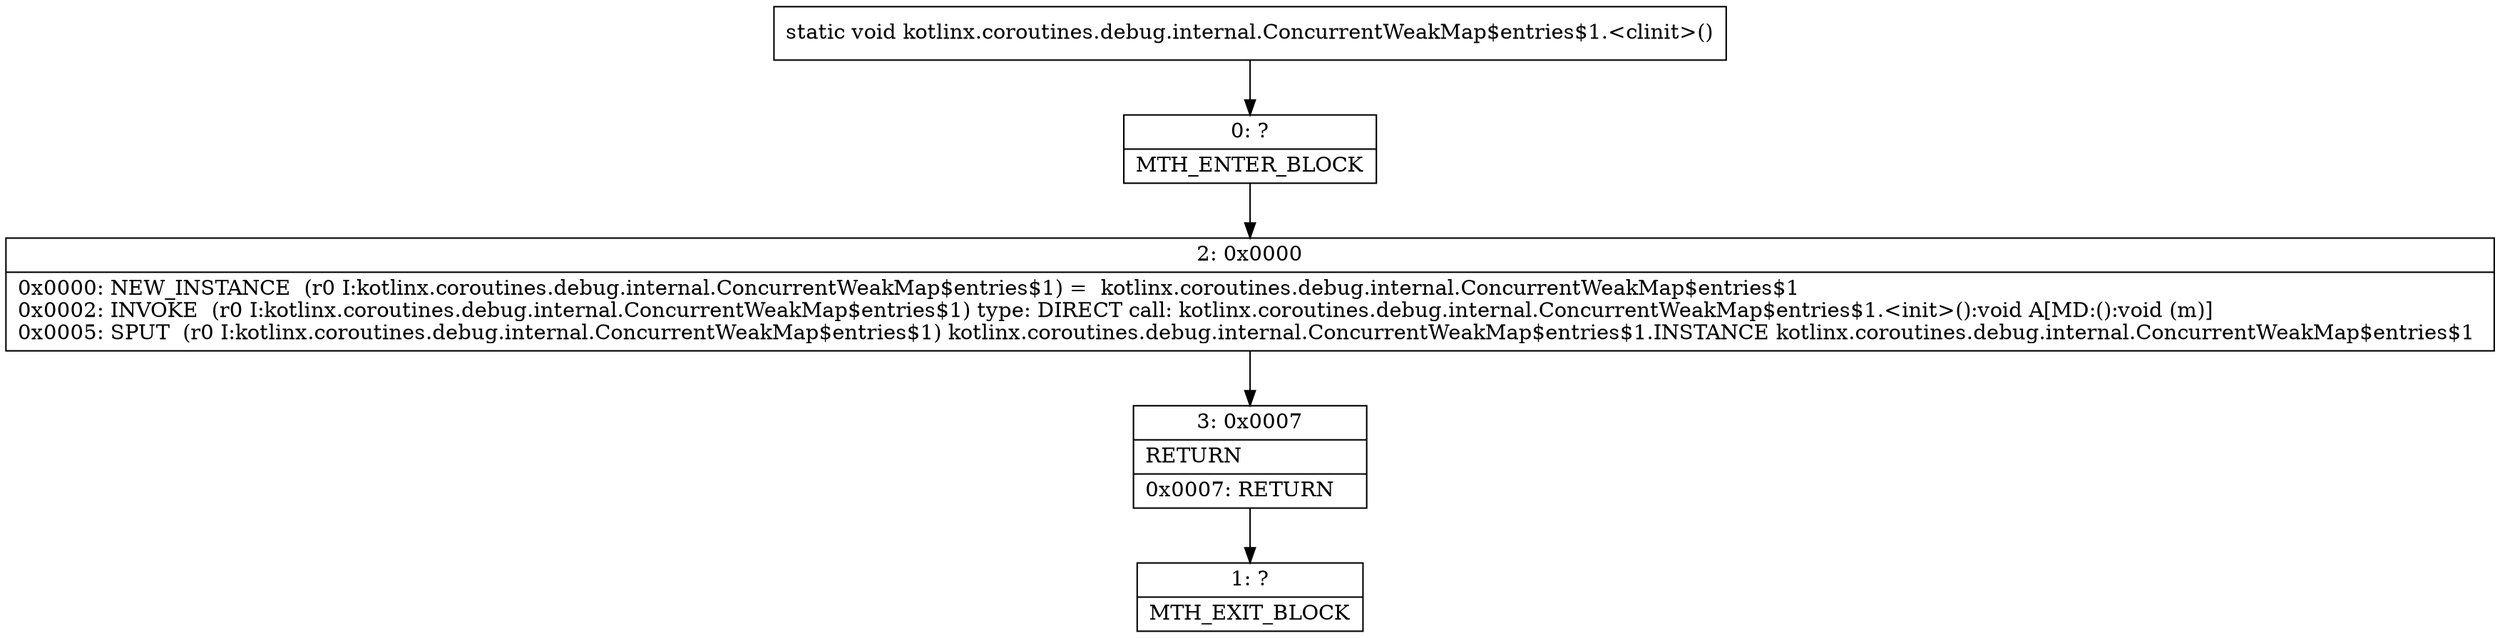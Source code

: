 digraph "CFG forkotlinx.coroutines.debug.internal.ConcurrentWeakMap$entries$1.\<clinit\>()V" {
Node_0 [shape=record,label="{0\:\ ?|MTH_ENTER_BLOCK\l}"];
Node_2 [shape=record,label="{2\:\ 0x0000|0x0000: NEW_INSTANCE  (r0 I:kotlinx.coroutines.debug.internal.ConcurrentWeakMap$entries$1) =  kotlinx.coroutines.debug.internal.ConcurrentWeakMap$entries$1 \l0x0002: INVOKE  (r0 I:kotlinx.coroutines.debug.internal.ConcurrentWeakMap$entries$1) type: DIRECT call: kotlinx.coroutines.debug.internal.ConcurrentWeakMap$entries$1.\<init\>():void A[MD:():void (m)]\l0x0005: SPUT  (r0 I:kotlinx.coroutines.debug.internal.ConcurrentWeakMap$entries$1) kotlinx.coroutines.debug.internal.ConcurrentWeakMap$entries$1.INSTANCE kotlinx.coroutines.debug.internal.ConcurrentWeakMap$entries$1 \l}"];
Node_3 [shape=record,label="{3\:\ 0x0007|RETURN\l|0x0007: RETURN   \l}"];
Node_1 [shape=record,label="{1\:\ ?|MTH_EXIT_BLOCK\l}"];
MethodNode[shape=record,label="{static void kotlinx.coroutines.debug.internal.ConcurrentWeakMap$entries$1.\<clinit\>() }"];
MethodNode -> Node_0;Node_0 -> Node_2;
Node_2 -> Node_3;
Node_3 -> Node_1;
}

